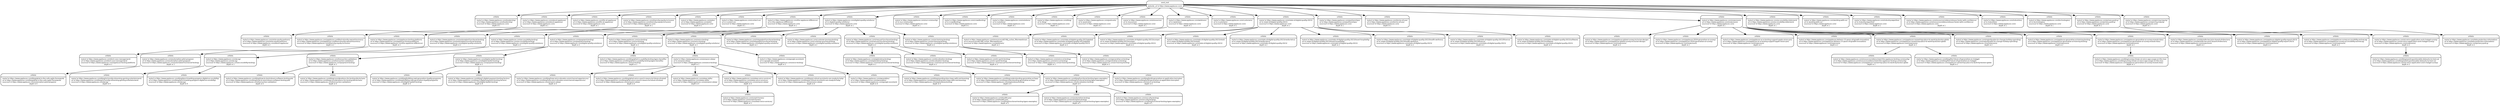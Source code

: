 digraph G {
			graph [
				rankdir = TD
			];
			node [
                fontname = "Bitstream Vera Sans"
                fontsize = 8
                shape = "Mrecord"
			];
		a1 [label="{urldata|realurl = https://www.applause.com/leadership/\lurl = https://www.applause.com/leadership/\lsourceurl = https://www.applause.com/\ldepth = 1}"];a0 -> a1;a3 [label="{urldata|realurl = https://www.applause.com/vista-equity-partners/\lurl = https://www.applause.com/vista-equity-partners/\lsourceurl = https://www.applause.com/about-applause/\ldepth = 2}"];a2 -> a3;a2 [label="{urldata|realurl = https://www.applause.com/about-applause/\lurl = https://www.applause.com/about-applause/\lsourceurl = https://www.applause.com/\ldepth = 1}"];a0 -> a2;a4 [label="{urldata|realurl = https://www.applause.com/life-at-applause/\lurl = https://www.applause.com/life-at-applause/\lsourceurl = https://www.applause.com/\ldepth = 1}"];a0 -> a4;a6 [label="{urldata|realurl = https://www.applause.com/applause-certified-minority-owned-business/\lurl = https://www.applause.com/applause-certified-minority-owned-business/\lsourceurl = https://www.applause.com/diversity-equity-inclusion/\ldepth = 2}"];a5 -> a6;a5 [label="{urldata|realurl = https://www.applause.com/diversity-equity-inclusion/\lurl = https://www.applause.com/diversity-equity-inclusion/\lsourceurl = https://www.applause.com/\ldepth = 1}"];a0 -> a5;a7 [label="{urldata|realurl = https://www.applause.com/jobs/\lurl = https://www.applause.com/jobs/\lsourceurl = https://www.applause.com/\ldepth = 1}"];a0 -> a7;a8 [label="{urldata|realurl = https://www.applause.com/contact-us/\lurl = /contact-us/\lsourceurl = https://www.applause.com/\ldepth = 1}"];a0 -> a8;a11 [label="{urldata|realurl = https://www.applause.com/test-case-management/\lurl = https://www.applause.com/test-case-management/\lsourceurl = https://www.applause.com/applause-testing-platform/\ldepth = 3}"];a10 -> a11;a10 [label="{urldata|realurl = https://www.applause.com/applause-testing-platform/\lurl = https://www.applause.com/applause-testing-platform/\lsourceurl = https://www.applause.com/the-applause-difference/\ldepth = 2}"];a9 -> a10;a9 [label="{urldata|realurl = https://www.applause.com/the-applause-difference/\lurl = /the-applause-difference/\lsourceurl = https://www.applause.com/\ldepth = 1}"];a0 -> a9;a15 [label="{urldata|realurl = https://www.applause.com/blog/what-is-the-safe-agile-framework/\lurl = https://www.applause.com/blog/what-is-the-safe-agile-framework/\lsourceurl = https://www.applause.com/automation-pilot-program/\ldepth = 4}"];a14 -> a15;a14 [label="{urldata|realurl = https://www.applause.com/automation-pilot-program/\lurl = https://www.applause.com/automation-pilot-program/\lsourceurl = https://www.applause.com/automated-functional-testing/\ldepth = 3}"];a13 -> a14;a13 [label="{urldata|realurl = https://www.applause.com/automated-functional-testing/\lurl = https://www.applause.com/automated-functional-testing/\lsourceurl = https://www.applause.com/digital-quality-solutions/\ldepth = 2}"];a12 -> a13;a18 [label="{urldata|realurl = https://www.applause.com/blog/inclusivity-streaming-gaming-entertainment/\lurl = https://www.applause.com/blog/inclusivity-streaming-gaming-entertainment/\lsourceurl = https://www.applause.com/wcag/\ldepth = 4}"];a17 -> a18;a19 [label="{urldata|realurl = https://www.applause.com/blog/benchmarking-progress-digital-accessibility/\lurl = https://www.applause.com/blog/benchmarking-progress-digital-accessibility/\lsourceurl = https://www.applause.com/wcag/\ldepth = 4}"];a17 -> a19;a17 [label="{urldata|realurl = https://www.applause.com/wcag/\lurl = https://www.applause.com/wcag/\lsourceurl = https://www.applause.com/accessibility-testing/\ldepth = 3}"];a16 -> a17;a16 [label="{urldata|realurl = https://www.applause.com/accessibility-testing/\lurl = https://www.applause.com/accessibility-testing/\lsourceurl = https://www.applause.com/digital-quality-solutions/\ldepth = 2}"];a12 -> a16;a22 [label="{urldata|realurl = https://www.applause.com/blog/how-to-land-dream-software-testing-job/\lurl = https://www.applause.com/blog/how-to-land-dream-software-testing-job/\lsourceurl = https://www.applause.com/transaction-validation/\ldepth = 4}"];a21 -> a22;a23 [label="{urldata|realurl = https://www.applause.com/blog/considerations-for-testing-blockchain/\lurl = https://www.applause.com/blog/considerations-for-testing-blockchain/\lsourceurl = https://www.applause.com/transaction-validation/\ldepth = 4}"];a21 -> a23;a21 [label="{urldata|realurl = https://www.applause.com/transaction-validation/\lurl = https://www.applause.com/transaction-validation/\lsourceurl = https://www.applause.com/payment-testing/\ldepth = 3}"];a20 -> a21;a25 [label="{urldata|realurl = https://www.applause.com/blog/building-next-generation-loyalty-programs/\lurl = https://www.applause.com/blog/building-next-generation-loyalty-programs/\lsourceurl = https://www.applause.com/digital-wallet-testing/\ldepth = 4}"];a24 -> a25;a26 [label="{urldata|realurl = https://www.applause.com/blog/3-digital-payment-testing-factors/\lurl = https://www.applause.com/blog/3-digital-payment-testing-factors/\lsourceurl = https://www.applause.com/digital-wallet-testing/\ldepth = 4}"];a24 -> a26;a24 [label="{urldata|realurl = https://www.applause.com/digital-wallet-testing/\lurl = https://www.applause.com/digital-wallet-testing/\lsourceurl = https://www.applause.com/payment-testing/\ldepth = 3}"];a20 -> a24;a20 [label="{urldata|realurl = https://www.applause.com/payment-testing/\lurl = https://www.applause.com/payment-testing/\lsourceurl = https://www.applause.com/digital-quality-solutions/\ldepth = 2}"];a12 -> a20;a28 [label="{urldata|realurl = https://www.applause.com/blog/what-is-usability-testing-types-benefits/\lurl = https://www.applause.com/blog/what-is-usability-testing-types-benefits/\lsourceurl = https://www.applause.com/ux-testing/\ldepth = 3}"];a27 -> a28;a27 [label="{urldata|realurl = https://www.applause.com/ux-testing/\lurl = https://www.applause.com/ux-testing/\lsourceurl = https://www.applause.com/digital-quality-solutions/\ldepth = 2}"];a12 -> a27;a31 [label="{urldata|realurl = https://www.applause.com/blog/how-voice-elevates-omnichannel-experiences/\lurl = https://www.applause.com/blog/how-voice-elevates-omnichannel-experiences/\lsourceurl = https://www.applause.com/amazon-alexa/\ldepth = 4}"];a30 -> a31;a32 [label="{urldata|realurl = https://www.applause.com/blog/what-voice-search-means-to-future-of-retail/\lurl = https://www.applause.com/blog/what-voice-search-means-to-future-of-retail/\lsourceurl = https://www.applause.com/amazon-alexa/\ldepth = 4}"];a30 -> a32;a33 [label="{urldata|realurl = https://www.applause.com/alexa-skills/\lurl = https://www.applause.com/alexa-skills/\lsourceurl = https://www.applause.com/amazon-alexa/\ldepth = 4}"];a30 -> a33;a35 [label="{urldata|realurl = https://www.applause.com/smart-homes/\lurl = https://www.applause.com/smart-homes/\lsourceurl = https://www.applause.com/alexa-voice-services/\ldepth = 5}"];a34 -> a35;a34 [label="{urldata|realurl = https://www.applause.com/alexa-voice-services/\lurl = https://www.applause.com/alexa-voice-services/\lsourceurl = https://www.applause.com/amazon-alexa/\ldepth = 4}"];a30 -> a34;a36 [label="{urldata|realurl = https://www.applause.com/blog/ai-virtual-assistants-are-ready-to-help/\lurl = https://www.applause.com/blog/ai-virtual-assistants-are-ready-to-help/\lsourceurl = https://www.applause.com/amazon-alexa/\ldepth = 4}"];a30 -> a36;a30 [label="{urldata|realurl = https://www.applause.com/amazon-alexa/\lurl = /amazon-alexa/\lsourceurl = https://www.applause.com/voice-testing/\ldepth = 3}"];a29 -> a30;a38 [label="{urldata|realurl = https://www.applause.com/wearables/\lurl = https://www.applause.com/wearables/\lsourceurl = https://www.applause.com/google-assistant/\ldepth = 4}"];a37 -> a38;a37 [label="{urldata|realurl = https://www.applause.com/google-assistant/\lurl = /google-assistant/\lsourceurl = https://www.applause.com/voice-testing/\ldepth = 3}"];a29 -> a37;a29 [label="{urldata|realurl = https://www.applause.com/voice-testing/\lurl = https://www.applause.com/voice-testing/\lsourceurl = https://www.applause.com/digital-quality-solutions/\ldepth = 2}"];a12 -> a29;a39 [label="{urldata|realurl = https://www.applause.com/integrated-functional-testing/\lurl = https://www.applause.com/integrated-functional-testing/\lsourceurl = https://www.applause.com/digital-quality-solutions/\ldepth = 2}"];a12 -> a39;a40 [label="{urldata|realurl = https://www.applause.com/customer-journey-testing/\lurl = https://www.applause.com/customer-journey-testing/\lsourceurl = https://www.applause.com/digital-quality-solutions/\ldepth = 2}"];a12 -> a40;a43 [label="{urldata|realurl = https://www.applause.com/blog/avoiding-bias-traps-with-red-teaming/\lurl = https://www.applause.com/blog/avoiding-bias-traps-with-red-teaming/\lsourceurl = https://www.applause.com/exploratory-testing/\ldepth = 4}"];a42 -> a43;a44 [label="{urldata|realurl = https://www.applause.com/blog/understanding-generative-ai-faqs/\lurl = https://www.applause.com/blog/understanding-generative-ai-faqs/\lsourceurl = https://www.applause.com/exploratory-testing/\ldepth = 4}"];a42 -> a44;a42 [label="{urldata|realurl = https://www.applause.com/exploratory-testing/\lurl = https://www.applause.com/exploratory-testing/\lsourceurl = https://www.applause.com/manual-functional-testing/\ldepth = 3}"];a41 -> a42;a47 [label="{urldata|realurl = https://www.applause.com/healthcare/\lurl = https://www.applause.com/healthcare/\lsourceurl = https://www.applause.com/blog/functional-testing-types-examples/\ldepth = 5}"];a46 -> a47;a48 [label="{urldata|realurl = https://www.applause.com/automotive-testing/\lurl = https://www.applause.com/automotive-testing/\lsourceurl = https://www.applause.com/blog/functional-testing-types-examples/\ldepth = 5}"];a46 -> a48;a49 [label="{urldata|realurl = https://www.applause.com/security-testing/\lurl = https://www.applause.com/security-testing/\lsourceurl = https://www.applause.com/blog/functional-testing-types-examples/\ldepth = 5}"];a46 -> a49;a46 [label="{urldata|realurl = https://www.applause.com/blog/functional-testing-types-examples/\lurl = https://www.applause.com/blog/functional-testing-types-examples/\lsourceurl = https://www.applause.com/localization-testing/\ldepth = 4}"];a45 -> a46;a45 [label="{urldata|realurl = https://www.applause.com/localization-testing/\lurl = https://www.applause.com/localization-testing/\lsourceurl = https://www.applause.com/manual-functional-testing/\ldepth = 3}"];a41 -> a45;a50 [label="{urldata|realurl = https://www.applause.com/in-sprint-testing/\lurl = https://www.applause.com/in-sprint-testing/\lsourceurl = https://www.applause.com/manual-functional-testing/\ldepth = 3}"];a41 -> a50;a41 [label="{urldata|realurl = https://www.applause.com/manual-functional-testing/\lurl = https://www.applause.com/manual-functional-testing/\lsourceurl = https://www.applause.com/digital-quality-solutions/\ldepth = 2}"];a12 -> a41;a53 [label="{urldata|realurl = https://www.applause.com/blog/build-generative-ai-application-test-plan/\lurl = https://www.applause.com/blog/build-generative-ai-application-test-plan/\lsourceurl = https://www.applause.com/voice-ai-testing/\ldepth = 4}"];a52 -> a53;a52 [label="{urldata|realurl = https://www.applause.com/voice-ai-testing/\lurl = https://www.applause.com/voice-ai-testing/\lsourceurl = https://www.applause.com/ai-training-testing/\ldepth = 3}"];a51 -> a52;a54 [label="{urldata|realurl = https://www.applause.com/generative-ai-testing/\lurl = https://www.applause.com/generative-ai-testing/\lsourceurl = https://www.applause.com/ai-training-testing/\ldepth = 3}"];a51 -> a54;a51 [label="{urldata|realurl = https://www.applause.com/ai-training-testing/\lurl = https://www.applause.com/ai-training-testing/\lsourceurl = https://www.applause.com/digital-quality-solutions/\ldepth = 2}"];a12 -> a51;a12 [label="{urldata|realurl = https://www.applause.com/digital-quality-solutions/\lurl = /digital-quality-solutions/\lsourceurl = https://www.applause.com/\ldepth = 1}"];a0 -> a12;a55 [label="{urldata|realurl = https://www.applause.com/our-community/\lurl = /our-community/\lsourceurl = https://www.applause.com/\ldepth = 1}"];a0 -> a55;a56 [label="{urldata|realurl = https://www.applause.com/crowdtesting/\lurl = /crowdtesting/\lsourceurl = https://www.applause.com/\ldepth = 1}"];a0 -> a56;a57 [label="{urldata|realurl = https://www.applause.com/solutions/\lurl = /solutions/\lsourceurl = https://www.applause.com/\ldepth = 1}"];a0 -> a57;a58 [label="{urldata|realurl = https://www.applause.com/blog/\lurl = /blog/\lsourceurl = https://www.applause.com/\ldepth = 1}"];a0 -> a58;a59 [label="{urldata|realurl = https://www.applause.com/podcasts/\lurl = /podcasts/\lsourceurl = https://www.applause.com/\ldepth = 1}"];a0 -> a59;a60 [label="{urldata|realurl = https://www.applause.com/resources/\lurl = /resources/\lsourceurl = https://www.applause.com/\ldepth = 1}"];a0 -> a60;a62 [label="{urldata|realurl = https://www.applause.com/resources/all/?dfg_active_filter=webinars\lurl = /resources/all/?dfg_active_filter=webinars\lsourceurl = https://www.applause.com/webinars/\ldepth = 2}"];a61 -> a62;a61 [label="{urldata|realurl = https://www.applause.com/webinars/\lurl = /webinars/\lsourceurl = https://www.applause.com/\ldepth = 1}"];a0 -> a61;a63 [label="{urldata|realurl = https://www.applause.com/customers/\lurl = /customers/\lsourceurl = https://www.applause.com/\ldepth = 1}"];a0 -> a63;a65 [label="{urldata|realurl = https://www.applause.com/state-of-digital-quality-2023/global/\lurl = https://www.applause.com/state-of-digital-quality-2023/global/\lsourceurl = https://www.applause.com/state-of-digital-quality-2023/\ldepth = 2}"];a64 -> a65;a66 [label="{urldata|realurl = https://www.applause.com/state-of-digital-quality-2023/europe/\lurl = /state-of-digital-quality-2023/europe/\lsourceurl = https://www.applause.com/state-of-digital-quality-2023/\ldepth = 2}"];a64 -> a66;a67 [label="{urldata|realurl = https://www.applause.com/state-of-digital-quality-2023/retail/\lurl = /state-of-digital-quality-2023/retail/\lsourceurl = https://www.applause.com/state-of-digital-quality-2023/\ldepth = 2}"];a64 -> a67;a68 [label="{urldata|realurl = https://www.applause.com/state-of-digital-quality-2023/media-telco/\lurl = /state-of-digital-quality-2023/media-telco/\lsourceurl = https://www.applause.com/state-of-digital-quality-2023/\ldepth = 2}"];a64 -> a68;a69 [label="{urldata|realurl = https://www.applause.com/state-of-digital-quality-2023/travel-hospitality/\lurl = /state-of-digital-quality-2023/travel-hospitality/\lsourceurl = https://www.applause.com/state-of-digital-quality-2023/\ldepth = 2}"];a64 -> a69;a70 [label="{urldata|realurl = https://www.applause.com/state-of-digital-quality-2023/health-wellness/\lurl = /state-of-digital-quality-2023/health-wellness/\lsourceurl = https://www.applause.com/state-of-digital-quality-2023/\ldepth = 2}"];a64 -> a70;a71 [label="{urldata|realurl = https://www.applause.com/state-of-digital-quality-2023/finance/\lurl = /state-of-digital-quality-2023/finance/\lsourceurl = https://www.applause.com/state-of-digital-quality-2023/\ldepth = 2}"];a64 -> a71;a72 [label="{urldata|realurl = https://www.applause.com/state-of-digital-quality-2023/software/\lurl = /state-of-digital-quality-2023/software/\lsourceurl = https://www.applause.com/state-of-digital-quality-2023/\ldepth = 2}"];a64 -> a72;a64 [label="{urldata|realurl = https://www.applause.com/state-of-digital-quality-2023/\lurl = /state-of-digital-quality-2023/\lsourceurl = https://www.applause.com/\ldepth = 1}"];a0 -> a64;a73 [label="{urldata|realurl = https://www.applause.com/partnerships/\lurl = https://www.applause.com/partnerships/\lsourceurl = https://www.applause.com/\ldepth = 1}"];a0 -> a73;a74 [label="{urldata|realurl = https://www.applause.com/terms-of-use/\lurl = https://www.applause.com/terms-of-use/\lsourceurl = https://www.applause.com/\ldepth = 1}"];a0 -> a74;a76 [label="{urldata|realurl = https://www.applause.com/applause-global-survey-inclusive-design/\lurl = https://www.applause.com/applause-global-survey-inclusive-design/\lsourceurl = https://www.applause.com/newsroom/\ldepth = 2}"];a75 -> a76;a77 [label="{urldata|realurl = https://www.applause.com/applause-2024-generative-ai-survey/\lurl = https://www.applause.com/applause-2024-generative-ai-survey/\lsourceurl = https://www.applause.com/newsroom/\ldepth = 2}"];a75 -> a77;a78 [label="{urldata|realurl = https://www.applause.com/applause-ar-vr-testing-support-apple-vision-pro/\lurl = https://www.applause.com/applause-ar-vr-testing-support-apple-vision-pro/\lsourceurl = https://www.applause.com/newsroom/\ldepth = 2}"];a75 -> a78;a79 [label="{urldata|realurl = https://www.applause.com/applause-delivers-15-years-of-growth-innovation/\lurl = https://www.applause.com/applause-delivers-15-years-of-growth-innovation/\lsourceurl = https://www.applause.com/newsroom/\ldepth = 2}"];a75 -> a79;a81 [label="{urldata|realurl = https://www.applause.com/resources/videos/meet-the-applause-testing-community/\lurl = https://www.applause.com/resources/videos/meet-the-applause-testing-community/\lsourceurl = https://www.applause.com/applause-named-top-place-to-work-by-boston-globe\ldepth = 3}"];a80 -> a81;a82 [label="{urldata|realurl = https://www.applause.com/blog/the-future-of-generative-ai-chatgpt/\lurl = https://www.applause.com/blog/the-future-of-generative-ai-chatgpt/\lsourceurl = https://www.applause.com/applause-named-top-place-to-work-by-boston-globe\ldepth = 3}"];a80 -> a82;a80 [label="{urldata|realurl = https://www.applause.com/applause-named-top-place-to-work-by-boston-globe\lurl = https://www.applause.com/applause-named-top-place-to-work-by-boston-globe\lsourceurl = https://www.applause.com/newsroom/\ldepth = 2}"];a75 -> a80;a83 [label="{urldata|realurl = https://www.applause.com/majority-plan-to-change-holiday-spending/\lurl = https://www.applause.com/majority-plan-to-change-holiday-spending/\lsourceurl = https://www.applause.com/newsroom/\ldepth = 2}"];a75 -> a83;a84 [label="{urldata|realurl = https://www.applause.com/applause-generative-ai-training-testing/\lurl = https://www.applause.com/applause-generative-ai-training-testing/\lsourceurl = https://www.applause.com/newsroom/\ldepth = 2}"];a75 -> a84;a86 [label="{urldata|realurl = https://www.applause.com/blog/survey-shows-ai-voice-app-usage-on-the-rise/\lurl = https://www.applause.com/blog/survey-shows-ai-voice-app-usage-on-the-rise/\lsourceurl = https://www.applause.com/applause-generative-ai-survey-reveals-bias/\ldepth = 3}"];a85 -> a86;a85 [label="{urldata|realurl = https://www.applause.com/applause-generative-ai-survey-reveals-bias/\lurl = https://www.applause.com/applause-generative-ai-survey-reveals-bias/\lsourceurl = https://www.applause.com/newsroom/\ldepth = 2}"];a75 -> a85;a87 [label="{urldata|realurl = https://www.applause.com/danielle-lee-joins-board-of-directors/\lurl = https://www.applause.com/danielle-lee-joins-board-of-directors/\lsourceurl = https://www.applause.com/newsroom/\ldepth = 2}"];a75 -> a87;a88 [label="{urldata|realurl = https://www.applause.com/applause-digital-quality-report-2023/\lurl = https://www.applause.com/applause-digital-quality-report-2023/\lsourceurl = https://www.applause.com/newsroom/\ldepth = 2}"];a75 -> a88;a89 [label="{urldata|realurl = https://www.applause.com/applause-survey-accessibility-and-wcag/\lurl = https://www.applause.com/applause-survey-accessibility-and-wcag/\lsourceurl = https://www.applause.com/newsroom/\ldepth = 2}"];a75 -> a89;a91 [label="{urldata|realurl = https://www.applause.com/blog/avoid-questionable-datasets-to-train-ai/\lurl = https://www.applause.com/blog/avoid-questionable-datasets-to-train-ai/\lsourceurl = https://www.applause.com/ai-voice-application-and-chatgpt-survey/\ldepth = 3}"];a90 -> a91;a90 [label="{urldata|realurl = https://www.applause.com/ai-voice-application-and-chatgpt-survey/\lurl = https://www.applause.com/ai-voice-application-and-chatgpt-survey/\lsourceurl = https://www.applause.com/newsroom/\ldepth = 2}"];a75 -> a90;a75 [label="{urldata|realurl = https://www.applause.com/newsroom/\lurl = https://www.applause.com/newsroom/\lsourceurl = https://www.applause.com/\ldepth = 1}"];a0 -> a75;a92 [label="{urldata|realurl = https://www.applause.com/accessibility-statement/\lurl = https://www.applause.com/accessibility-statement/\lsourceurl = https://www.applause.com/\ldepth = 1}"];a0 -> a92;a93 [label="{urldata|realurl = https://www.applause.com/working-with-us/\lurl = /working-with-us/\lsourceurl = https://www.applause.com/\ldepth = 1}"];a0 -> a93;a94 [label="{urldata|realurl = https://www.applause.com/industry-expertise/\lurl = /industry-expertise/\lsourceurl = https://www.applause.com/\ldepth = 1}"];a0 -> a94;a95 [label="{urldata|realurl = https://www.applause.com/resources/videos/release-faster-with-confidence/\lurl = https://www.applause.com/resources/videos/release-faster-with-confidence/\lsourceurl = https://www.applause.com/\ldepth = 1}"];a0 -> a95;a96 [label="{urldata|realurl = https://www.applause.com/industries/\lurl = /industries/\lsourceurl = https://www.applause.com/\ldepth = 1}"];a0 -> a96;a97 [label="{urldata|realurl = https://www.applause.com/technologies/\lurl = /technologies/\lsourceurl = https://www.applause.com/\ldepth = 1}"];a0 -> a97;a99 [label="{urldata|realurl = https://www.applause.com/data-protection-information/\lurl = https://www.applause.com/data-protection-information/\lsourceurl = https://www.applause.com/privacy-policy/\ldepth = 2}"];a98 -> a99;a98 [label="{urldata|realurl = https://www.applause.com/privacy-policy/\lurl = https://www.applause.com/privacy-policy/\lsourceurl = https://www.applause.com/\ldepth = 1}"];a0 -> a98;a100 [label="{urldata|realurl = https://www.applause.com/pricing-inquiry/\lurl = https://www.applause.com/pricing-inquiry/\lsourceurl = https://www.applause.com/\ldepth = 1}"];a0 -> a100;a0 [label="{seed_root|website_url = https://www.applause.com/}"];}